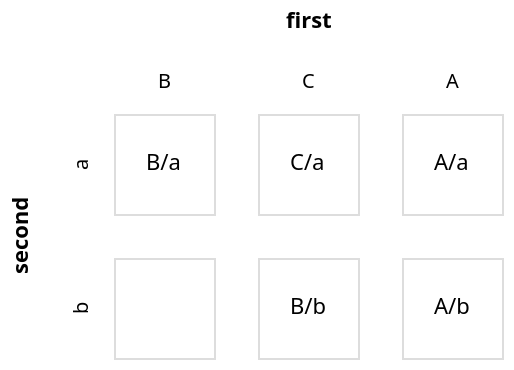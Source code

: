 {
  "$schema": "https://vega.github.io/schema/vega-lite/v5.json",
  "data": {
    "values": [
      { "first": "B", "second": "a", "value": "B/a"},
      { "first": "A", "second": "a", "value": "A/a"},
      { "first": "C", "second": "a", "value": "C/a"},
      { "first": "B", "second": "b", "value": "B/b"},
      { "first": "A", "second": "b", "value": "A/b"}
    ]
  },
  "facet": {
    "row": { "field": "second" },
    "column": { "field": "first", "sort": ["B","C","A"] }
  },
  "spec": {
    "height": 50,
    "width": 50,
    "layer": [
      {
        "mark": { "type": "text" },
        "encoding": {
          "x": { "value": 25 },
          "y": { "value": 25 },
          "text": { "field": "value" }
        }
      }
    ]
  }
}

